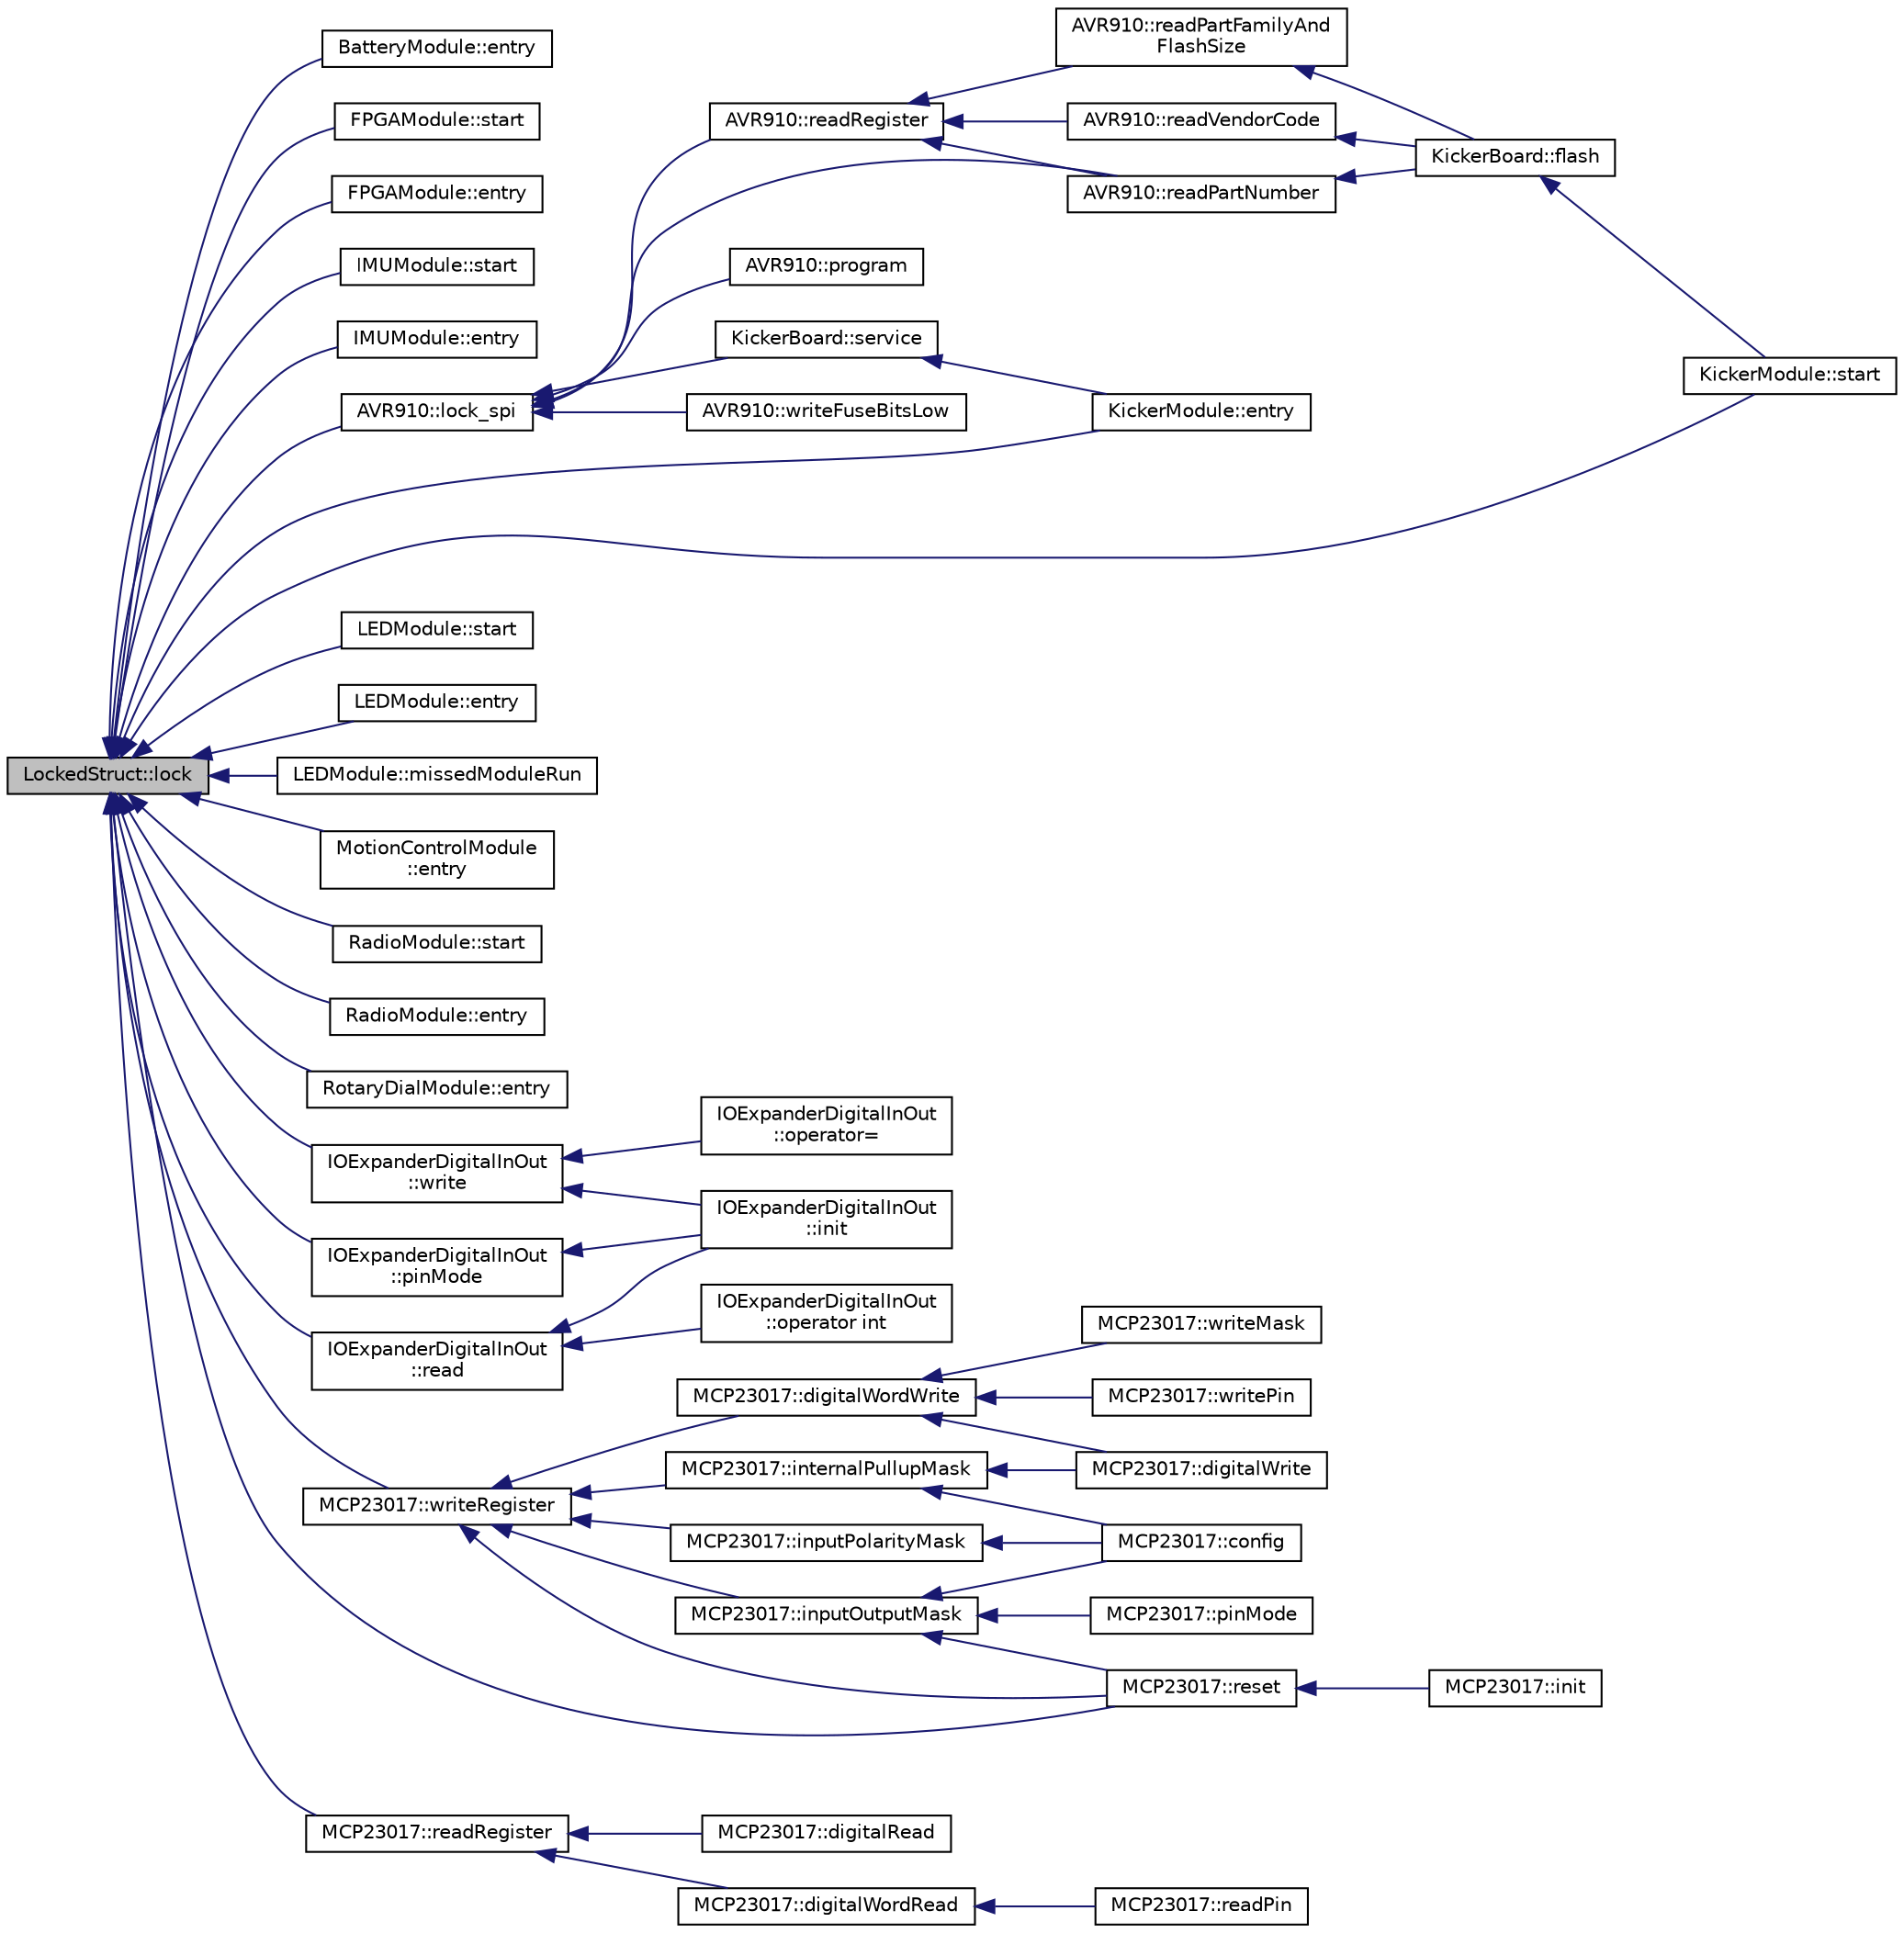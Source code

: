 digraph "LockedStruct::lock"
{
  edge [fontname="Helvetica",fontsize="10",labelfontname="Helvetica",labelfontsize="10"];
  node [fontname="Helvetica",fontsize="10",shape=record];
  rankdir="LR";
  Node9 [label="LockedStruct::lock",height=0.2,width=0.4,color="black", fillcolor="grey75", style="filled", fontcolor="black"];
  Node9 -> Node10 [dir="back",color="midnightblue",fontsize="10",style="solid",fontname="Helvetica"];
  Node10 [label="BatteryModule::entry",height=0.2,width=0.4,color="black", fillcolor="white", style="filled",URL="$class_battery_module.html#aaa99ed7940bf9991a513b919cb57a51b",tooltip="Called by the RTOS at the desired update rate. "];
  Node9 -> Node11 [dir="back",color="midnightblue",fontsize="10",style="solid",fontname="Helvetica"];
  Node11 [label="FPGAModule::start",height=0.2,width=0.4,color="black", fillcolor="white", style="filled",URL="$class_f_p_g_a_module.html#a953b43ed6293a15726706de59570f000",tooltip="Called once to initialize the module. "];
  Node9 -> Node12 [dir="back",color="midnightblue",fontsize="10",style="solid",fontname="Helvetica"];
  Node12 [label="FPGAModule::entry",height=0.2,width=0.4,color="black", fillcolor="white", style="filled",URL="$class_f_p_g_a_module.html#a56a74cfbd0183b1c17f21579427b4155",tooltip="Called by the RTOS at the desired update rate. "];
  Node9 -> Node13 [dir="back",color="midnightblue",fontsize="10",style="solid",fontname="Helvetica"];
  Node13 [label="IMUModule::start",height=0.2,width=0.4,color="black", fillcolor="white", style="filled",URL="$class_i_m_u_module.html#aba29f7665d8ec8f0eefe802f1c2b741c",tooltip="Called once to initialize the module. "];
  Node9 -> Node14 [dir="back",color="midnightblue",fontsize="10",style="solid",fontname="Helvetica"];
  Node14 [label="IMUModule::entry",height=0.2,width=0.4,color="black", fillcolor="white", style="filled",URL="$class_i_m_u_module.html#a784f495174be8c60b2d1e5a99bf508c9",tooltip="Called by the RTOS at the desired update rate. "];
  Node9 -> Node15 [dir="back",color="midnightblue",fontsize="10",style="solid",fontname="Helvetica"];
  Node15 [label="KickerModule::start",height=0.2,width=0.4,color="black", fillcolor="white", style="filled",URL="$class_kicker_module.html#a5901fc136f50ca6de9b7110c03f01a10",tooltip="Called once to initialize the module. "];
  Node9 -> Node16 [dir="back",color="midnightblue",fontsize="10",style="solid",fontname="Helvetica"];
  Node16 [label="KickerModule::entry",height=0.2,width=0.4,color="black", fillcolor="white", style="filled",URL="$class_kicker_module.html#a6fcd2828adf2f4c00d113f4b316e22eb",tooltip="Called by the RTOS at the desired update rate. "];
  Node9 -> Node17 [dir="back",color="midnightblue",fontsize="10",style="solid",fontname="Helvetica"];
  Node17 [label="LEDModule::start",height=0.2,width=0.4,color="black", fillcolor="white", style="filled",URL="$class_l_e_d_module.html#aac9491cb79f42b71e117838766930357",tooltip="Called once to initialize the module. "];
  Node9 -> Node18 [dir="back",color="midnightblue",fontsize="10",style="solid",fontname="Helvetica"];
  Node18 [label="LEDModule::entry",height=0.2,width=0.4,color="black", fillcolor="white", style="filled",URL="$class_l_e_d_module.html#a8413c6960dc269a7771da47c1ad5bc6d",tooltip="Called by the RTOS at the desired update rate. "];
  Node9 -> Node19 [dir="back",color="midnightblue",fontsize="10",style="solid",fontname="Helvetica"];
  Node19 [label="LEDModule::missedModuleRun",height=0.2,width=0.4,color="black", fillcolor="white", style="filled",URL="$class_l_e_d_module.html#a2ac4599c211434223bfad44e36d6d72e"];
  Node9 -> Node20 [dir="back",color="midnightblue",fontsize="10",style="solid",fontname="Helvetica"];
  Node20 [label="MotionControlModule\l::entry",height=0.2,width=0.4,color="black", fillcolor="white", style="filled",URL="$class_motion_control_module.html#ae9ce65e3c14d0effbac1c1a3b93fb5b1",tooltip="Called by the RTOS at the desired update rate. "];
  Node9 -> Node21 [dir="back",color="midnightblue",fontsize="10",style="solid",fontname="Helvetica"];
  Node21 [label="RadioModule::start",height=0.2,width=0.4,color="black", fillcolor="white", style="filled",URL="$class_radio_module.html#a3627426419c1b7b0bd6cd04baeab2a0c",tooltip="Called once to initialize the module. "];
  Node9 -> Node22 [dir="back",color="midnightblue",fontsize="10",style="solid",fontname="Helvetica"];
  Node22 [label="RadioModule::entry",height=0.2,width=0.4,color="black", fillcolor="white", style="filled",URL="$class_radio_module.html#ae95ea2b3961a71fcf854c59148c8b74d",tooltip="Called by the RTOS at the desired update rate. "];
  Node9 -> Node23 [dir="back",color="midnightblue",fontsize="10",style="solid",fontname="Helvetica"];
  Node23 [label="RotaryDialModule::entry",height=0.2,width=0.4,color="black", fillcolor="white", style="filled",URL="$class_rotary_dial_module.html#a081e53040ea910eea062316aabe7e9b5",tooltip="Called by the RTOS at the desired update rate. "];
  Node9 -> Node24 [dir="back",color="midnightblue",fontsize="10",style="solid",fontname="Helvetica"];
  Node24 [label="AVR910::lock_spi",height=0.2,width=0.4,color="black", fillcolor="white", style="filled",URL="$class_a_v_r910.html#a4b33111389ef72e6e05e2951505e1821"];
  Node24 -> Node25 [dir="back",color="midnightblue",fontsize="10",style="solid",fontname="Helvetica"];
  Node25 [label="AVR910::program",height=0.2,width=0.4,color="black", fillcolor="white", style="filled",URL="$class_a_v_r910.html#a122ca70af276f5b5d5ca71ae1ffe06a9",tooltip="Program the AVR microcontroller connected to the mbed. "];
  Node24 -> Node26 [dir="back",color="midnightblue",fontsize="10",style="solid",fontname="Helvetica"];
  Node26 [label="AVR910::readRegister",height=0.2,width=0.4,color="black", fillcolor="white", style="filled",URL="$class_a_v_r910.html#a4e99d5a29dc0e48069cebd1f26c83800"];
  Node26 -> Node27 [dir="back",color="midnightblue",fontsize="10",style="solid",fontname="Helvetica"];
  Node27 [label="AVR910::readVendorCode",height=0.2,width=0.4,color="black", fillcolor="white", style="filled",URL="$class_a_v_r910.html#a24a91ddb881d8e0d27c1cb203d0f7349",tooltip="Read the vendor code of the device. "];
  Node27 -> Node28 [dir="back",color="midnightblue",fontsize="10",style="solid",fontname="Helvetica"];
  Node28 [label="KickerBoard::flash",height=0.2,width=0.4,color="black", fillcolor="white", style="filled",URL="$class_kicker_board.html#a28cc7187d0a26480ecab58f733913adb",tooltip="Reflashes the program on the kicker board MCU with the file specified. "];
  Node28 -> Node15 [dir="back",color="midnightblue",fontsize="10",style="solid",fontname="Helvetica"];
  Node26 -> Node29 [dir="back",color="midnightblue",fontsize="10",style="solid",fontname="Helvetica"];
  Node29 [label="AVR910::readPartFamilyAnd\lFlashSize",height=0.2,width=0.4,color="black", fillcolor="white", style="filled",URL="$class_a_v_r910.html#a07c549c137848a2ecf78e1dcb241816e",tooltip="Read the part family and flash size of the device. "];
  Node29 -> Node28 [dir="back",color="midnightblue",fontsize="10",style="solid",fontname="Helvetica"];
  Node26 -> Node30 [dir="back",color="midnightblue",fontsize="10",style="solid",fontname="Helvetica"];
  Node30 [label="AVR910::readPartNumber",height=0.2,width=0.4,color="black", fillcolor="white", style="filled",URL="$class_a_v_r910.html#ad1717b6ab05e7c0aba237a7c147354ae",tooltip="Read the part number. "];
  Node30 -> Node28 [dir="back",color="midnightblue",fontsize="10",style="solid",fontname="Helvetica"];
  Node24 -> Node30 [dir="back",color="midnightblue",fontsize="10",style="solid",fontname="Helvetica"];
  Node24 -> Node31 [dir="back",color="midnightblue",fontsize="10",style="solid",fontname="Helvetica"];
  Node31 [label="AVR910::writeFuseBitsLow",height=0.2,width=0.4,color="black", fillcolor="white", style="filled",URL="$class_a_v_r910.html#a39178fcc7d45cd3f0835525f5270f7fd"];
  Node24 -> Node32 [dir="back",color="midnightblue",fontsize="10",style="solid",fontname="Helvetica"];
  Node32 [label="KickerBoard::service",height=0.2,width=0.4,color="black", fillcolor="white", style="filled",URL="$class_kicker_board.html#aaa3a613b73e4be7eb4812bb8c11bc6ce",tooltip="Must be called once an interation (~25hz) to communicate and update the kicker. "];
  Node32 -> Node16 [dir="back",color="midnightblue",fontsize="10",style="solid",fontname="Helvetica"];
  Node9 -> Node33 [dir="back",color="midnightblue",fontsize="10",style="solid",fontname="Helvetica"];
  Node33 [label="IOExpanderDigitalInOut\l::pinMode",height=0.2,width=0.4,color="black", fillcolor="white", style="filled",URL="$class_i_o_expander_digital_in_out.html#ac36968692d1b2c6584aa53af6b75f03f"];
  Node33 -> Node34 [dir="back",color="midnightblue",fontsize="10",style="solid",fontname="Helvetica"];
  Node34 [label="IOExpanderDigitalInOut\l::init",height=0.2,width=0.4,color="black", fillcolor="white", style="filled",URL="$class_i_o_expander_digital_in_out.html#a2b7fd6147f7abc8eea43afbcbb80e1b6"];
  Node9 -> Node35 [dir="back",color="midnightblue",fontsize="10",style="solid",fontname="Helvetica"];
  Node35 [label="IOExpanderDigitalInOut\l::write",height=0.2,width=0.4,color="black", fillcolor="white", style="filled",URL="$class_i_o_expander_digital_in_out.html#aa7f37890760ec610beebfdf6a7cd17a0",tooltip="Pulls pin low if val = 0 and pulls pin high if val >= 1. "];
  Node35 -> Node34 [dir="back",color="midnightblue",fontsize="10",style="solid",fontname="Helvetica"];
  Node35 -> Node36 [dir="back",color="midnightblue",fontsize="10",style="solid",fontname="Helvetica"];
  Node36 [label="IOExpanderDigitalInOut\l::operator=",height=0.2,width=0.4,color="black", fillcolor="white", style="filled",URL="$class_i_o_expander_digital_in_out.html#adff6364f15113e8bd1b153c2a9d62888",tooltip="Allows the equals operator to write to a pin. "];
  Node9 -> Node37 [dir="back",color="midnightblue",fontsize="10",style="solid",fontname="Helvetica"];
  Node37 [label="IOExpanderDigitalInOut\l::read",height=0.2,width=0.4,color="black", fillcolor="white", style="filled",URL="$class_i_o_expander_digital_in_out.html#aadb911534925464a879aa7532185d26a",tooltip="Returns 0 if pin is low, 1 if pin is high. "];
  Node37 -> Node34 [dir="back",color="midnightblue",fontsize="10",style="solid",fontname="Helvetica"];
  Node37 -> Node38 [dir="back",color="midnightblue",fontsize="10",style="solid",fontname="Helvetica"];
  Node38 [label="IOExpanderDigitalInOut\l::operator int",height=0.2,width=0.4,color="black", fillcolor="white", style="filled",URL="$class_i_o_expander_digital_in_out.html#afb472b73e9a9bd7512a87c309fbdc893",tooltip="Allows the pin to return its value like a simple integer variable. "];
  Node9 -> Node39 [dir="back",color="midnightblue",fontsize="10",style="solid",fontname="Helvetica"];
  Node39 [label="MCP23017::reset",height=0.2,width=0.4,color="black", fillcolor="white", style="filled",URL="$class_m_c_p23017.html#a8e108f5da7099d11e6916e0badc133c0",tooltip="Reset MCP23017 device to its power-on state. "];
  Node39 -> Node40 [dir="back",color="midnightblue",fontsize="10",style="solid",fontname="Helvetica"];
  Node40 [label="MCP23017::init",height=0.2,width=0.4,color="black", fillcolor="white", style="filled",URL="$class_m_c_p23017.html#ad4c300620b841f0ab9b3f7e11b88314c",tooltip="Initialize the device. "];
  Node9 -> Node41 [dir="back",color="midnightblue",fontsize="10",style="solid",fontname="Helvetica"];
  Node41 [label="MCP23017::writeRegister",height=0.2,width=0.4,color="black", fillcolor="white", style="filled",URL="$class_m_c_p23017.html#ab7e0f3b57f9eee9988689643f59b67d3"];
  Node41 -> Node39 [dir="back",color="midnightblue",fontsize="10",style="solid",fontname="Helvetica"];
  Node41 -> Node42 [dir="back",color="midnightblue",fontsize="10",style="solid",fontname="Helvetica"];
  Node42 [label="MCP23017::digitalWordWrite",height=0.2,width=0.4,color="black", fillcolor="white", style="filled",URL="$class_m_c_p23017.html#a1422a52e107cc99ec72f9069979e1807"];
  Node42 -> Node43 [dir="back",color="midnightblue",fontsize="10",style="solid",fontname="Helvetica"];
  Node43 [label="MCP23017::writePin",height=0.2,width=0.4,color="black", fillcolor="white", style="filled",URL="$class_m_c_p23017.html#abf2d0d52597391e51a5ec6c25a6b05a1",tooltip="Write a 0/1 value to an output bit. "];
  Node42 -> Node44 [dir="back",color="midnightblue",fontsize="10",style="solid",fontname="Helvetica"];
  Node44 [label="MCP23017::writeMask",height=0.2,width=0.4,color="black", fillcolor="white", style="filled",URL="$class_m_c_p23017.html#a03a2643a1e2fbf8c2aa998d48f360498",tooltip="Write a masked 16-bit value to the device. "];
  Node42 -> Node45 [dir="back",color="midnightblue",fontsize="10",style="solid",fontname="Helvetica"];
  Node45 [label="MCP23017::digitalWrite",height=0.2,width=0.4,color="black", fillcolor="white", style="filled",URL="$class_m_c_p23017.html#ab143d9fd9c65bd4361cda701833f400a"];
  Node41 -> Node46 [dir="back",color="midnightblue",fontsize="10",style="solid",fontname="Helvetica"];
  Node46 [label="MCP23017::inputPolarityMask",height=0.2,width=0.4,color="black", fillcolor="white", style="filled",URL="$class_m_c_p23017.html#a7fa7c9f00e4fad5e767439fd9f7a690f"];
  Node46 -> Node47 [dir="back",color="midnightblue",fontsize="10",style="solid",fontname="Helvetica"];
  Node47 [label="MCP23017::config",height=0.2,width=0.4,color="black", fillcolor="white", style="filled",URL="$class_m_c_p23017.html#a0012ecd9ece2bbe2f1ac473abf76fe29",tooltip="Configure an MCP23017 device. "];
  Node41 -> Node48 [dir="back",color="midnightblue",fontsize="10",style="solid",fontname="Helvetica"];
  Node48 [label="MCP23017::inputOutputMask",height=0.2,width=0.4,color="black", fillcolor="white", style="filled",URL="$class_m_c_p23017.html#a67248b8a39c498bfd3b5f32496d1f78c"];
  Node48 -> Node39 [dir="back",color="midnightblue",fontsize="10",style="solid",fontname="Helvetica"];
  Node48 -> Node47 [dir="back",color="midnightblue",fontsize="10",style="solid",fontname="Helvetica"];
  Node48 -> Node49 [dir="back",color="midnightblue",fontsize="10",style="solid",fontname="Helvetica"];
  Node49 [label="MCP23017::pinMode",height=0.2,width=0.4,color="black", fillcolor="white", style="filled",URL="$class_m_c_p23017.html#ab23fbf252bc8823771aa0109b5f09955"];
  Node41 -> Node50 [dir="back",color="midnightblue",fontsize="10",style="solid",fontname="Helvetica"];
  Node50 [label="MCP23017::internalPullupMask",height=0.2,width=0.4,color="black", fillcolor="white", style="filled",URL="$class_m_c_p23017.html#a167b866cd44e3389b1cc8315d547db95"];
  Node50 -> Node47 [dir="back",color="midnightblue",fontsize="10",style="solid",fontname="Helvetica"];
  Node50 -> Node45 [dir="back",color="midnightblue",fontsize="10",style="solid",fontname="Helvetica"];
  Node9 -> Node51 [dir="back",color="midnightblue",fontsize="10",style="solid",fontname="Helvetica"];
  Node51 [label="MCP23017::readRegister",height=0.2,width=0.4,color="black", fillcolor="white", style="filled",URL="$class_m_c_p23017.html#a369951f5ce7e9ae6a338bcf9cc9f10f6"];
  Node51 -> Node52 [dir="back",color="midnightblue",fontsize="10",style="solid",fontname="Helvetica"];
  Node52 [label="MCP23017::digitalRead",height=0.2,width=0.4,color="black", fillcolor="white", style="filled",URL="$class_m_c_p23017.html#af329a9def6704f71efa586687155bd26"];
  Node51 -> Node53 [dir="back",color="midnightblue",fontsize="10",style="solid",fontname="Helvetica"];
  Node53 [label="MCP23017::digitalWordRead",height=0.2,width=0.4,color="black", fillcolor="white", style="filled",URL="$class_m_c_p23017.html#abd2401da8537875428522c181ecd9769"];
  Node53 -> Node54 [dir="back",color="midnightblue",fontsize="10",style="solid",fontname="Helvetica"];
  Node54 [label="MCP23017::readPin",height=0.2,width=0.4,color="black", fillcolor="white", style="filled",URL="$class_m_c_p23017.html#a6b9fc988b1bae8bf9cd9b9082f952ee1",tooltip="Read a 0/1 value from an input bit. "];
}
